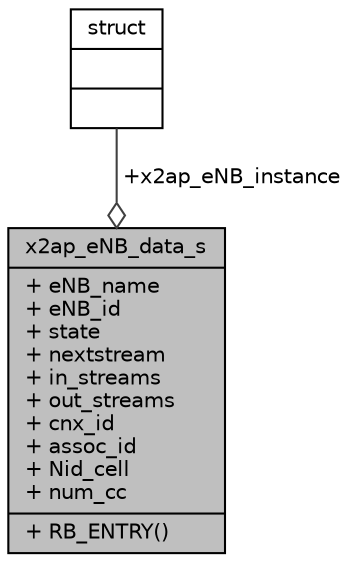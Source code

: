 digraph "x2ap_eNB_data_s"
{
 // LATEX_PDF_SIZE
  edge [fontname="Helvetica",fontsize="10",labelfontname="Helvetica",labelfontsize="10"];
  node [fontname="Helvetica",fontsize="10",shape=record];
  Node1 [label="{x2ap_eNB_data_s\n|+ eNB_name\l+ eNB_id\l+ state\l+ nextstream\l+ in_streams\l+ out_streams\l+ cnx_id\l+ assoc_id\l+ Nid_cell\l+ num_cc\l|+ RB_ENTRY()\l}",height=0.2,width=0.4,color="black", fillcolor="grey75", style="filled", fontcolor="black",tooltip=" "];
  Node2 -> Node1 [color="grey25",fontsize="10",style="solid",label=" +x2ap_eNB_instance" ,arrowhead="odiamond",fontname="Helvetica"];
  Node2 [label="{struct\n||}",height=0.2,width=0.4,color="black", fillcolor="white", style="filled",URL="$structstruct.html",tooltip="holds vehicle id and initial pointer to the head of the linked list in hastable"];
}
